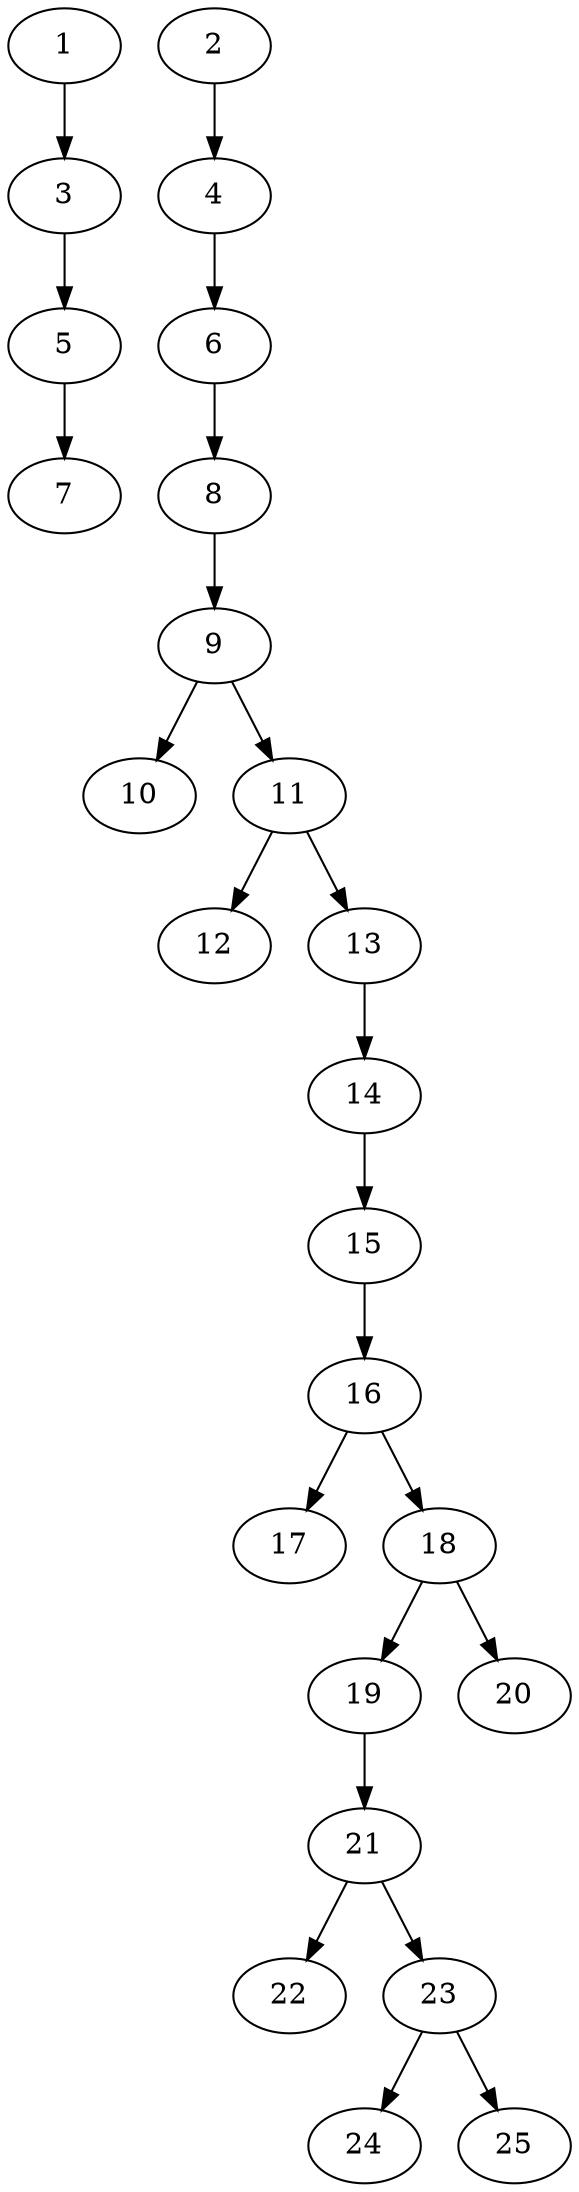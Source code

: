 // DAG automatically generated by daggen at Thu Oct  3 14:00:39 2019
// ./daggen --dot -n 25 --ccr 0.4 --fat 0.3 --regular 0.9 --density 0.5 --mindata 5242880 --maxdata 52428800 
digraph G {
  1 [size="98501120", alpha="0.11", expect_size="39400448"] 
  1 -> 3 [size ="39400448"]
  2 [size="24486400", alpha="0.04", expect_size="9794560"] 
  2 -> 4 [size ="9794560"]
  3 [size="94487040", alpha="0.05", expect_size="37794816"] 
  3 -> 5 [size ="37794816"]
  4 [size="78801920", alpha="0.05", expect_size="31520768"] 
  4 -> 6 [size ="31520768"]
  5 [size="100654080", alpha="0.03", expect_size="40261632"] 
  5 -> 7 [size ="40261632"]
  6 [size="55347200", alpha="0.16", expect_size="22138880"] 
  6 -> 8 [size ="22138880"]
  7 [size="125399040", alpha="0.17", expect_size="50159616"] 
  8 [size="80455680", alpha="0.19", expect_size="32182272"] 
  8 -> 9 [size ="32182272"]
  9 [size="82987520", alpha="0.13", expect_size="33195008"] 
  9 -> 10 [size ="33195008"]
  9 -> 11 [size ="33195008"]
  10 [size="65105920", alpha="0.06", expect_size="26042368"] 
  11 [size="33264640", alpha="0.17", expect_size="13305856"] 
  11 -> 12 [size ="13305856"]
  11 -> 13 [size ="13305856"]
  12 [size="99512320", alpha="0.19", expect_size="39804928"] 
  13 [size="122516480", alpha="0.15", expect_size="49006592"] 
  13 -> 14 [size ="49006592"]
  14 [size="36551680", alpha="0.10", expect_size="14620672"] 
  14 -> 15 [size ="14620672"]
  15 [size="66009600", alpha="0.10", expect_size="26403840"] 
  15 -> 16 [size ="26403840"]
  16 [size="84833280", alpha="0.08", expect_size="33933312"] 
  16 -> 17 [size ="33933312"]
  16 -> 18 [size ="33933312"]
  17 [size="59427840", alpha="0.03", expect_size="23771136"] 
  18 [size="40798720", alpha="0.15", expect_size="16319488"] 
  18 -> 19 [size ="16319488"]
  18 -> 20 [size ="16319488"]
  19 [size="37130240", alpha="0.15", expect_size="14852096"] 
  19 -> 21 [size ="14852096"]
  20 [size="114508800", alpha="0.04", expect_size="45803520"] 
  21 [size="29347840", alpha="0.07", expect_size="11739136"] 
  21 -> 22 [size ="11739136"]
  21 -> 23 [size ="11739136"]
  22 [size="127472640", alpha="0.13", expect_size="50989056"] 
  23 [size="119600640", alpha="0.12", expect_size="47840256"] 
  23 -> 24 [size ="47840256"]
  23 -> 25 [size ="47840256"]
  24 [size="89231360", alpha="0.02", expect_size="35692544"] 
  25 [size="30666240", alpha="0.07", expect_size="12266496"] 
}
